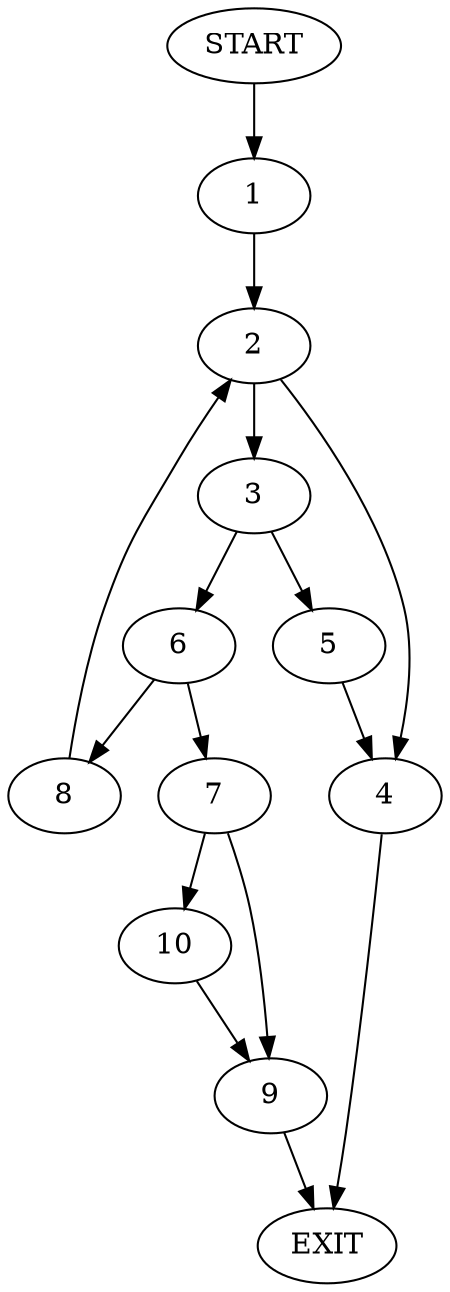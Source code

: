 digraph {
0 [label="START"]
11 [label="EXIT"]
0 -> 1
1 -> 2
2 -> 3
2 -> 4
4 -> 11
3 -> 5
3 -> 6
6 -> 7
6 -> 8
5 -> 4
7 -> 9
7 -> 10
8 -> 2
10 -> 9
9 -> 11
}
